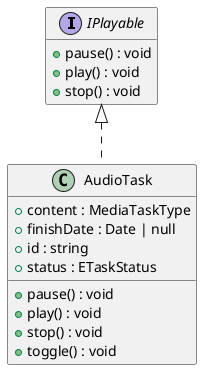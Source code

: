 @startuml
hide empty methods
hide empty fields
interface "IPlayable" {
    +pause() : void
    +play() : void
    +stop() : void
}
class "AudioTask" {
    +content : MediaTaskType
    +finishDate : Date | null
    +id : string
    +status : ETaskStatus
    +pause() : void
    +play() : void
    +stop() : void
    +toggle() : void
}
"IPlayable" <|.. "AudioTask"
@enduml